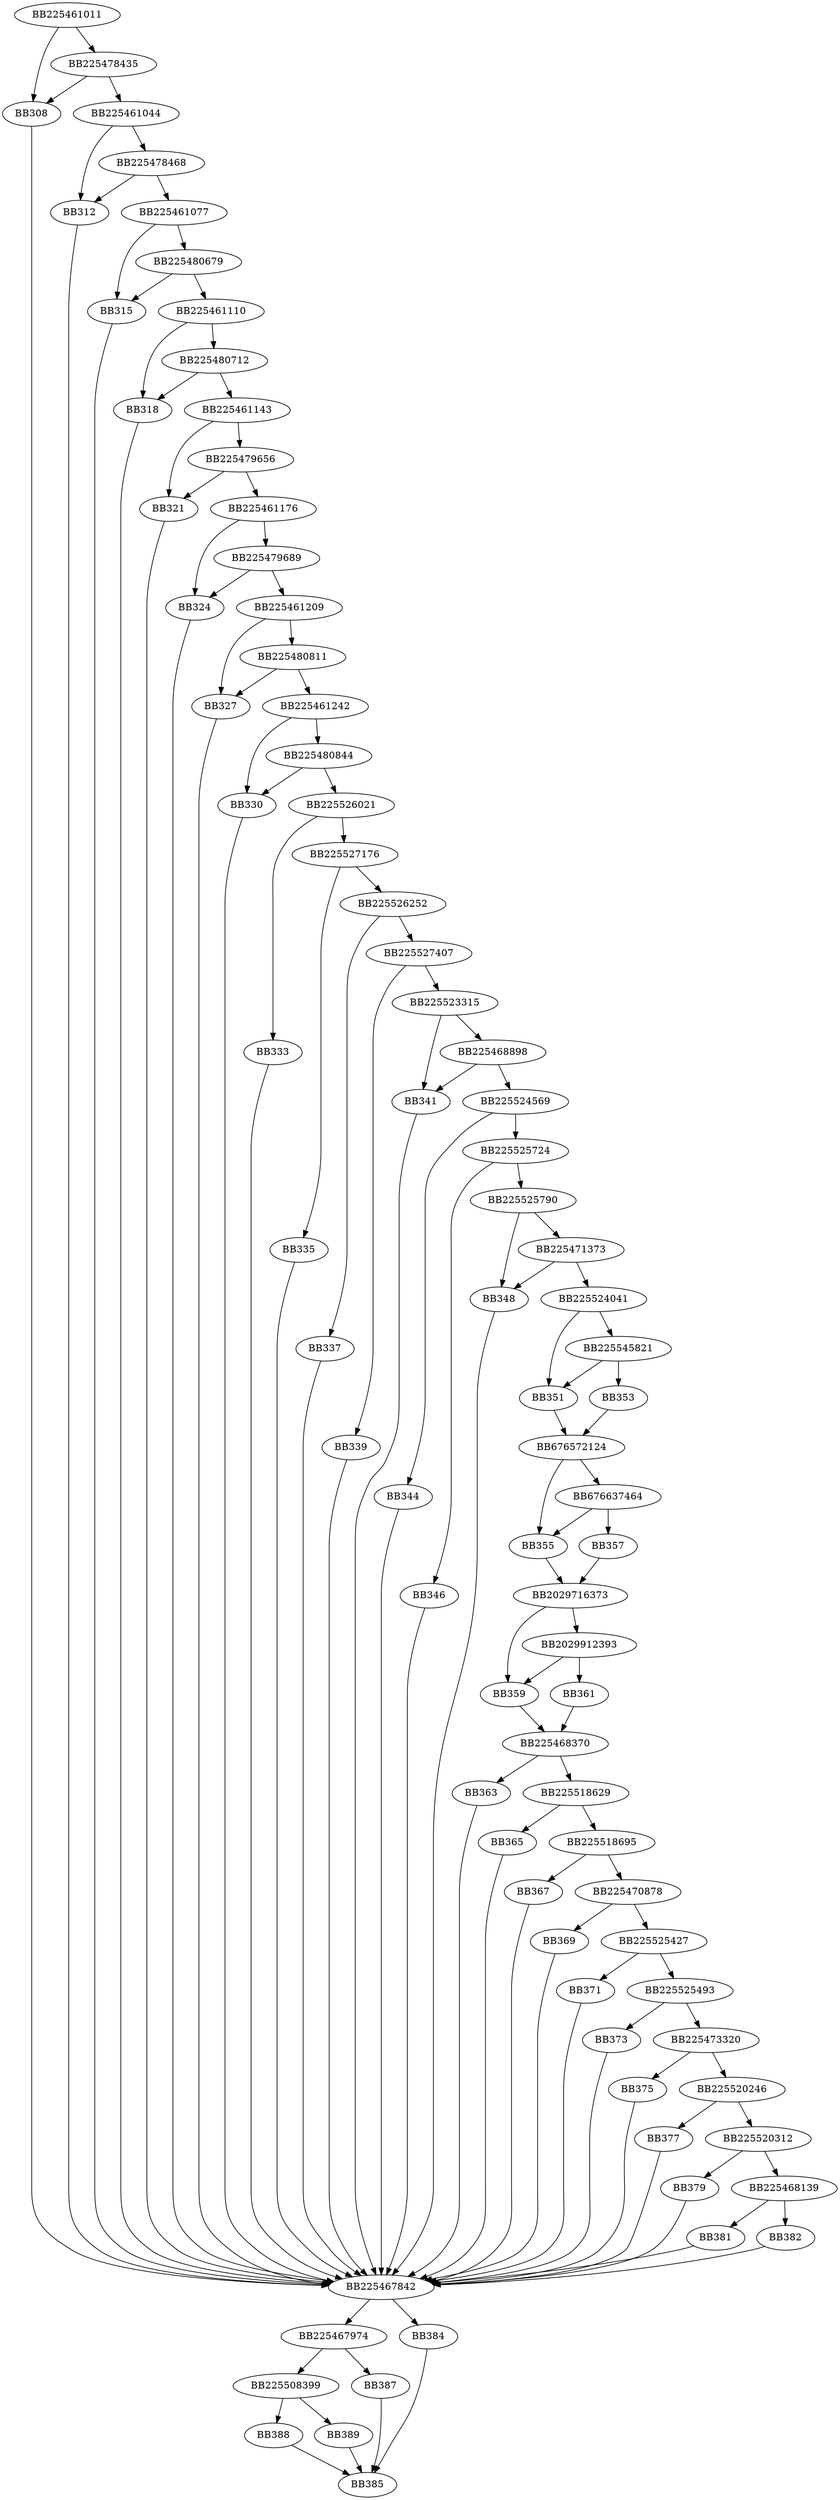 digraph G{
	BB225461011->BB308;
	BB225461011->BB225478435;
	BB225478435->BB308;
	BB225478435->BB225461044;
	BB308->BB225467842;
	BB225461044->BB312;
	BB225461044->BB225478468;
	BB225478468->BB312;
	BB225478468->BB225461077;
	BB312->BB225467842;
	BB225461077->BB315;
	BB225461077->BB225480679;
	BB225480679->BB315;
	BB225480679->BB225461110;
	BB315->BB225467842;
	BB225461110->BB318;
	BB225461110->BB225480712;
	BB225480712->BB318;
	BB225480712->BB225461143;
	BB318->BB225467842;
	BB225461143->BB321;
	BB225461143->BB225479656;
	BB225479656->BB321;
	BB225479656->BB225461176;
	BB321->BB225467842;
	BB225461176->BB324;
	BB225461176->BB225479689;
	BB225479689->BB324;
	BB225479689->BB225461209;
	BB324->BB225467842;
	BB225461209->BB327;
	BB225461209->BB225480811;
	BB225480811->BB327;
	BB225480811->BB225461242;
	BB327->BB225467842;
	BB225461242->BB330;
	BB225461242->BB225480844;
	BB225480844->BB330;
	BB225480844->BB225526021;
	BB330->BB225467842;
	BB225526021->BB333;
	BB225526021->BB225527176;
	BB333->BB225467842;
	BB225527176->BB335;
	BB225527176->BB225526252;
	BB335->BB225467842;
	BB225526252->BB337;
	BB225526252->BB225527407;
	BB337->BB225467842;
	BB225527407->BB339;
	BB225527407->BB225523315;
	BB339->BB225467842;
	BB225523315->BB341;
	BB225523315->BB225468898;
	BB225468898->BB225524569;
	BB225468898->BB341;
	BB341->BB225467842;
	BB225524569->BB344;
	BB225524569->BB225525724;
	BB344->BB225467842;
	BB225525724->BB346;
	BB225525724->BB225525790;
	BB346->BB225467842;
	BB225525790->BB348;
	BB225525790->BB225471373;
	BB225471373->BB225524041;
	BB225471373->BB348;
	BB348->BB225467842;
	BB225524041->BB351;
	BB225524041->BB225545821;
	BB225545821->BB351;
	BB225545821->BB353;
	BB353->BB676572124;
	BB351->BB676572124;
	BB676572124->BB355;
	BB676572124->BB676637464;
	BB676637464->BB355;
	BB676637464->BB357;
	BB357->BB2029716373;
	BB355->BB2029716373;
	BB2029716373->BB359;
	BB2029716373->BB2029912393;
	BB2029912393->BB359;
	BB2029912393->BB361;
	BB361->BB225468370;
	BB359->BB225468370;
	BB225468370->BB363;
	BB225468370->BB225518629;
	BB363->BB225467842;
	BB225518629->BB365;
	BB225518629->BB225518695;
	BB365->BB225467842;
	BB225518695->BB367;
	BB225518695->BB225470878;
	BB367->BB225467842;
	BB225470878->BB369;
	BB225470878->BB225525427;
	BB369->BB225467842;
	BB225525427->BB371;
	BB225525427->BB225525493;
	BB371->BB225467842;
	BB225525493->BB373;
	BB225525493->BB225473320;
	BB373->BB225467842;
	BB225473320->BB375;
	BB225473320->BB225520246;
	BB375->BB225467842;
	BB225520246->BB377;
	BB225520246->BB225520312;
	BB377->BB225467842;
	BB225520312->BB379;
	BB225520312->BB225468139;
	BB379->BB225467842;
	BB225468139->BB381;
	BB225468139->BB382;
	BB381->BB225467842;
	BB382->BB225467842;
	BB225467842->BB225467974;
	BB225467842->BB384;
	BB384->BB385;
	BB225467974->BB225508399;
	BB225467974->BB387;
	BB387->BB385;
	BB225508399->BB388;
	BB225508399->BB389;
	BB389->BB385;
	BB388->BB385;
}
